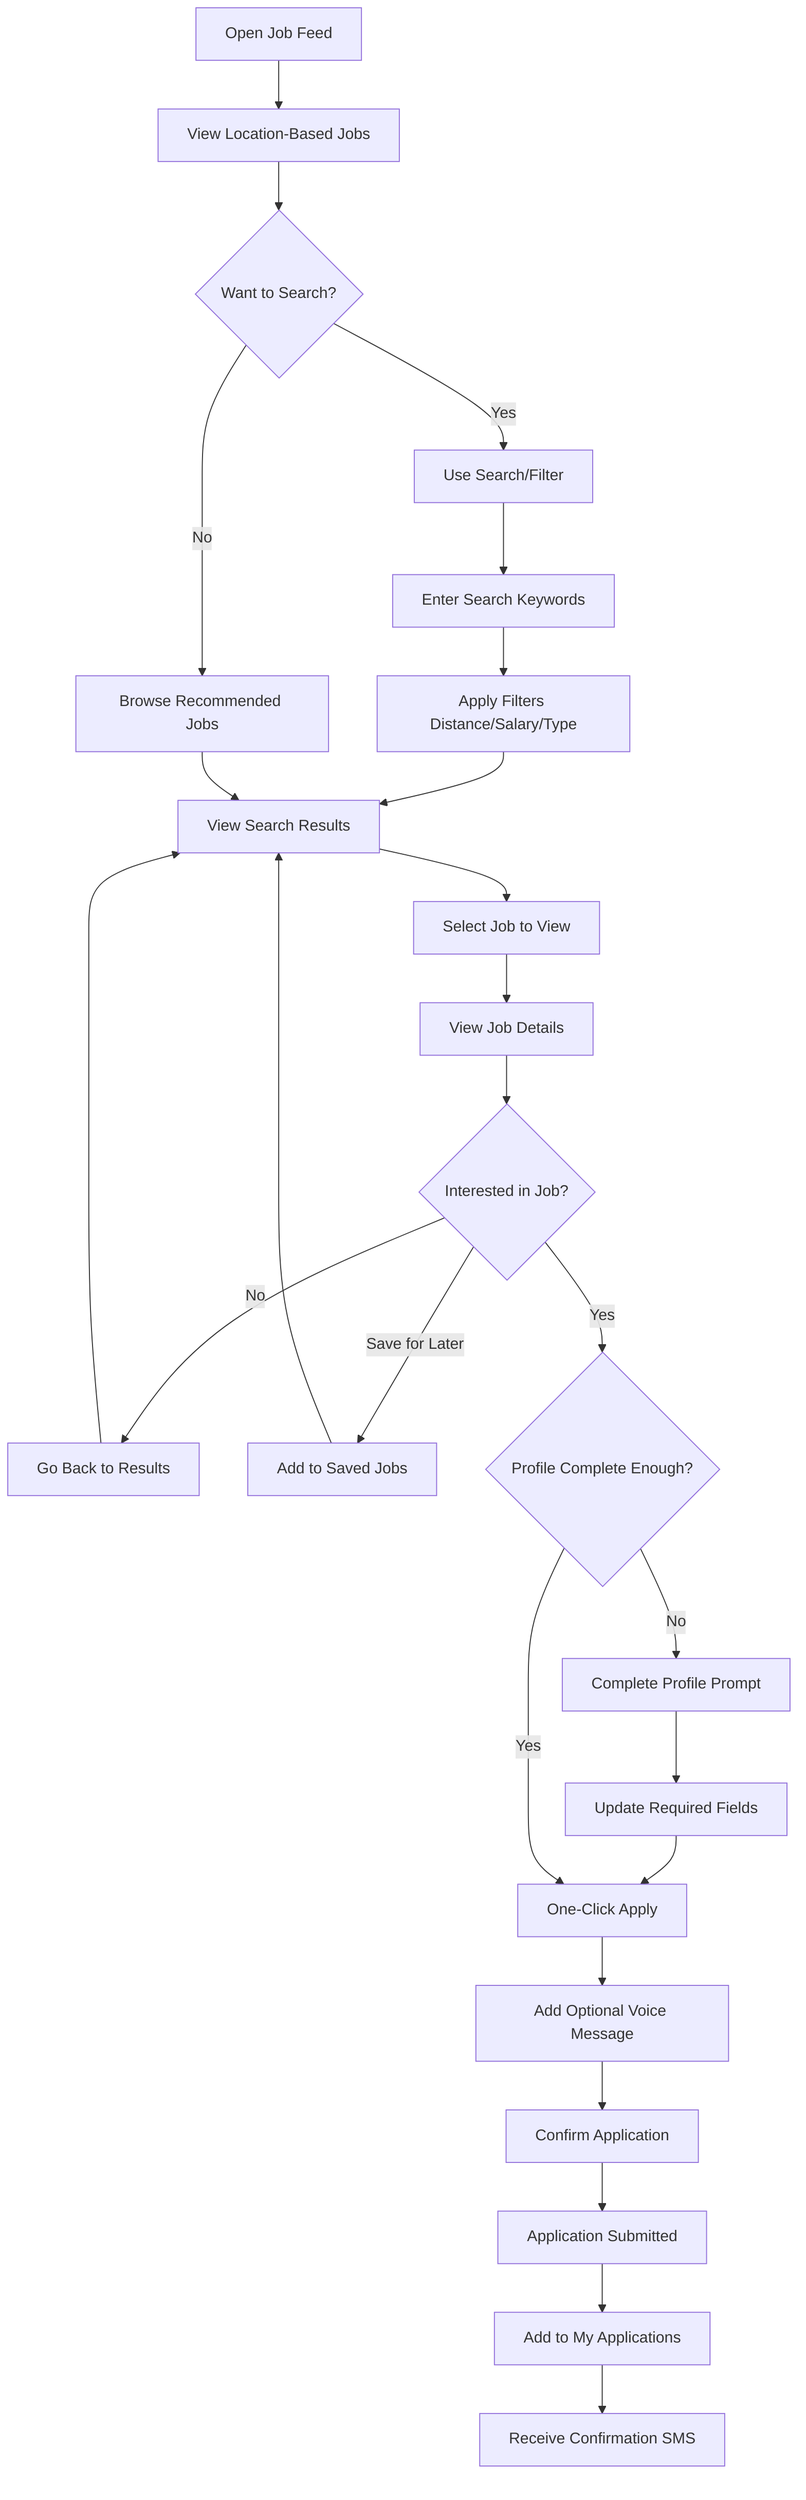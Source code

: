flowchart TD
  A[Open Job Feed] --> B[View Location-Based Jobs]
  B --> C{Want to Search?}
  C -->|Yes| D[Use Search/Filter]
  C -->|No| E[Browse Recommended Jobs]
  D --> F[Enter Search Keywords]
  F --> G[Apply Filters Distance/Salary/Type]
  G --> H[View Search Results]
  E --> H
  H --> I[Select Job to View]
  I --> J[View Job Details]
  J --> K{Interested in Job?}
  K -->|No| L[Go Back to Results]
  K -->|Save for Later| M[Add to Saved Jobs]
  K -->|Yes| N{Profile Complete Enough?}
  N -->|No| O[Complete Profile Prompt]
  O --> P[Update Required Fields]
  P --> Q[One-Click Apply]
  N -->|Yes| Q
  Q --> R[Add Optional Voice Message]
  R --> S[Confirm Application]
  S --> T[Application Submitted]
  T --> U[Add to My Applications]
  U --> V[Receive Confirmation SMS]
  L --> H
  M --> H